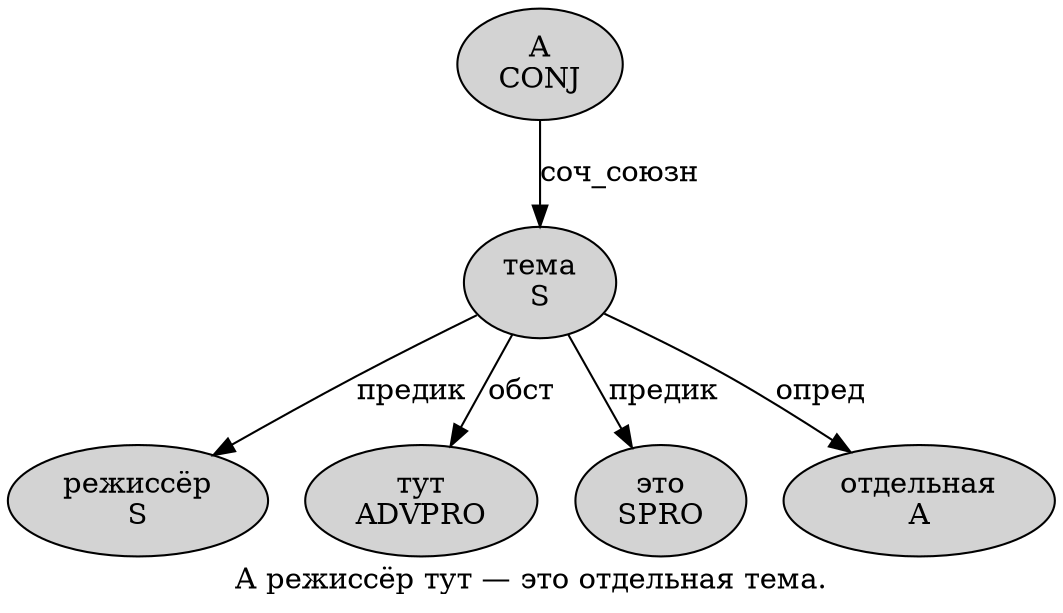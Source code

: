 digraph SENTENCE_3228 {
	graph [label="А режиссёр тут — это отдельная тема."]
	node [style=filled]
		0 [label="А
CONJ" color="" fillcolor=lightgray penwidth=1 shape=ellipse]
		1 [label="режиссёр
S" color="" fillcolor=lightgray penwidth=1 shape=ellipse]
		2 [label="тут
ADVPRO" color="" fillcolor=lightgray penwidth=1 shape=ellipse]
		4 [label="это
SPRO" color="" fillcolor=lightgray penwidth=1 shape=ellipse]
		5 [label="отдельная
A" color="" fillcolor=lightgray penwidth=1 shape=ellipse]
		6 [label="тема
S" color="" fillcolor=lightgray penwidth=1 shape=ellipse]
			6 -> 1 [label="предик"]
			6 -> 2 [label="обст"]
			6 -> 4 [label="предик"]
			6 -> 5 [label="опред"]
			0 -> 6 [label="соч_союзн"]
}